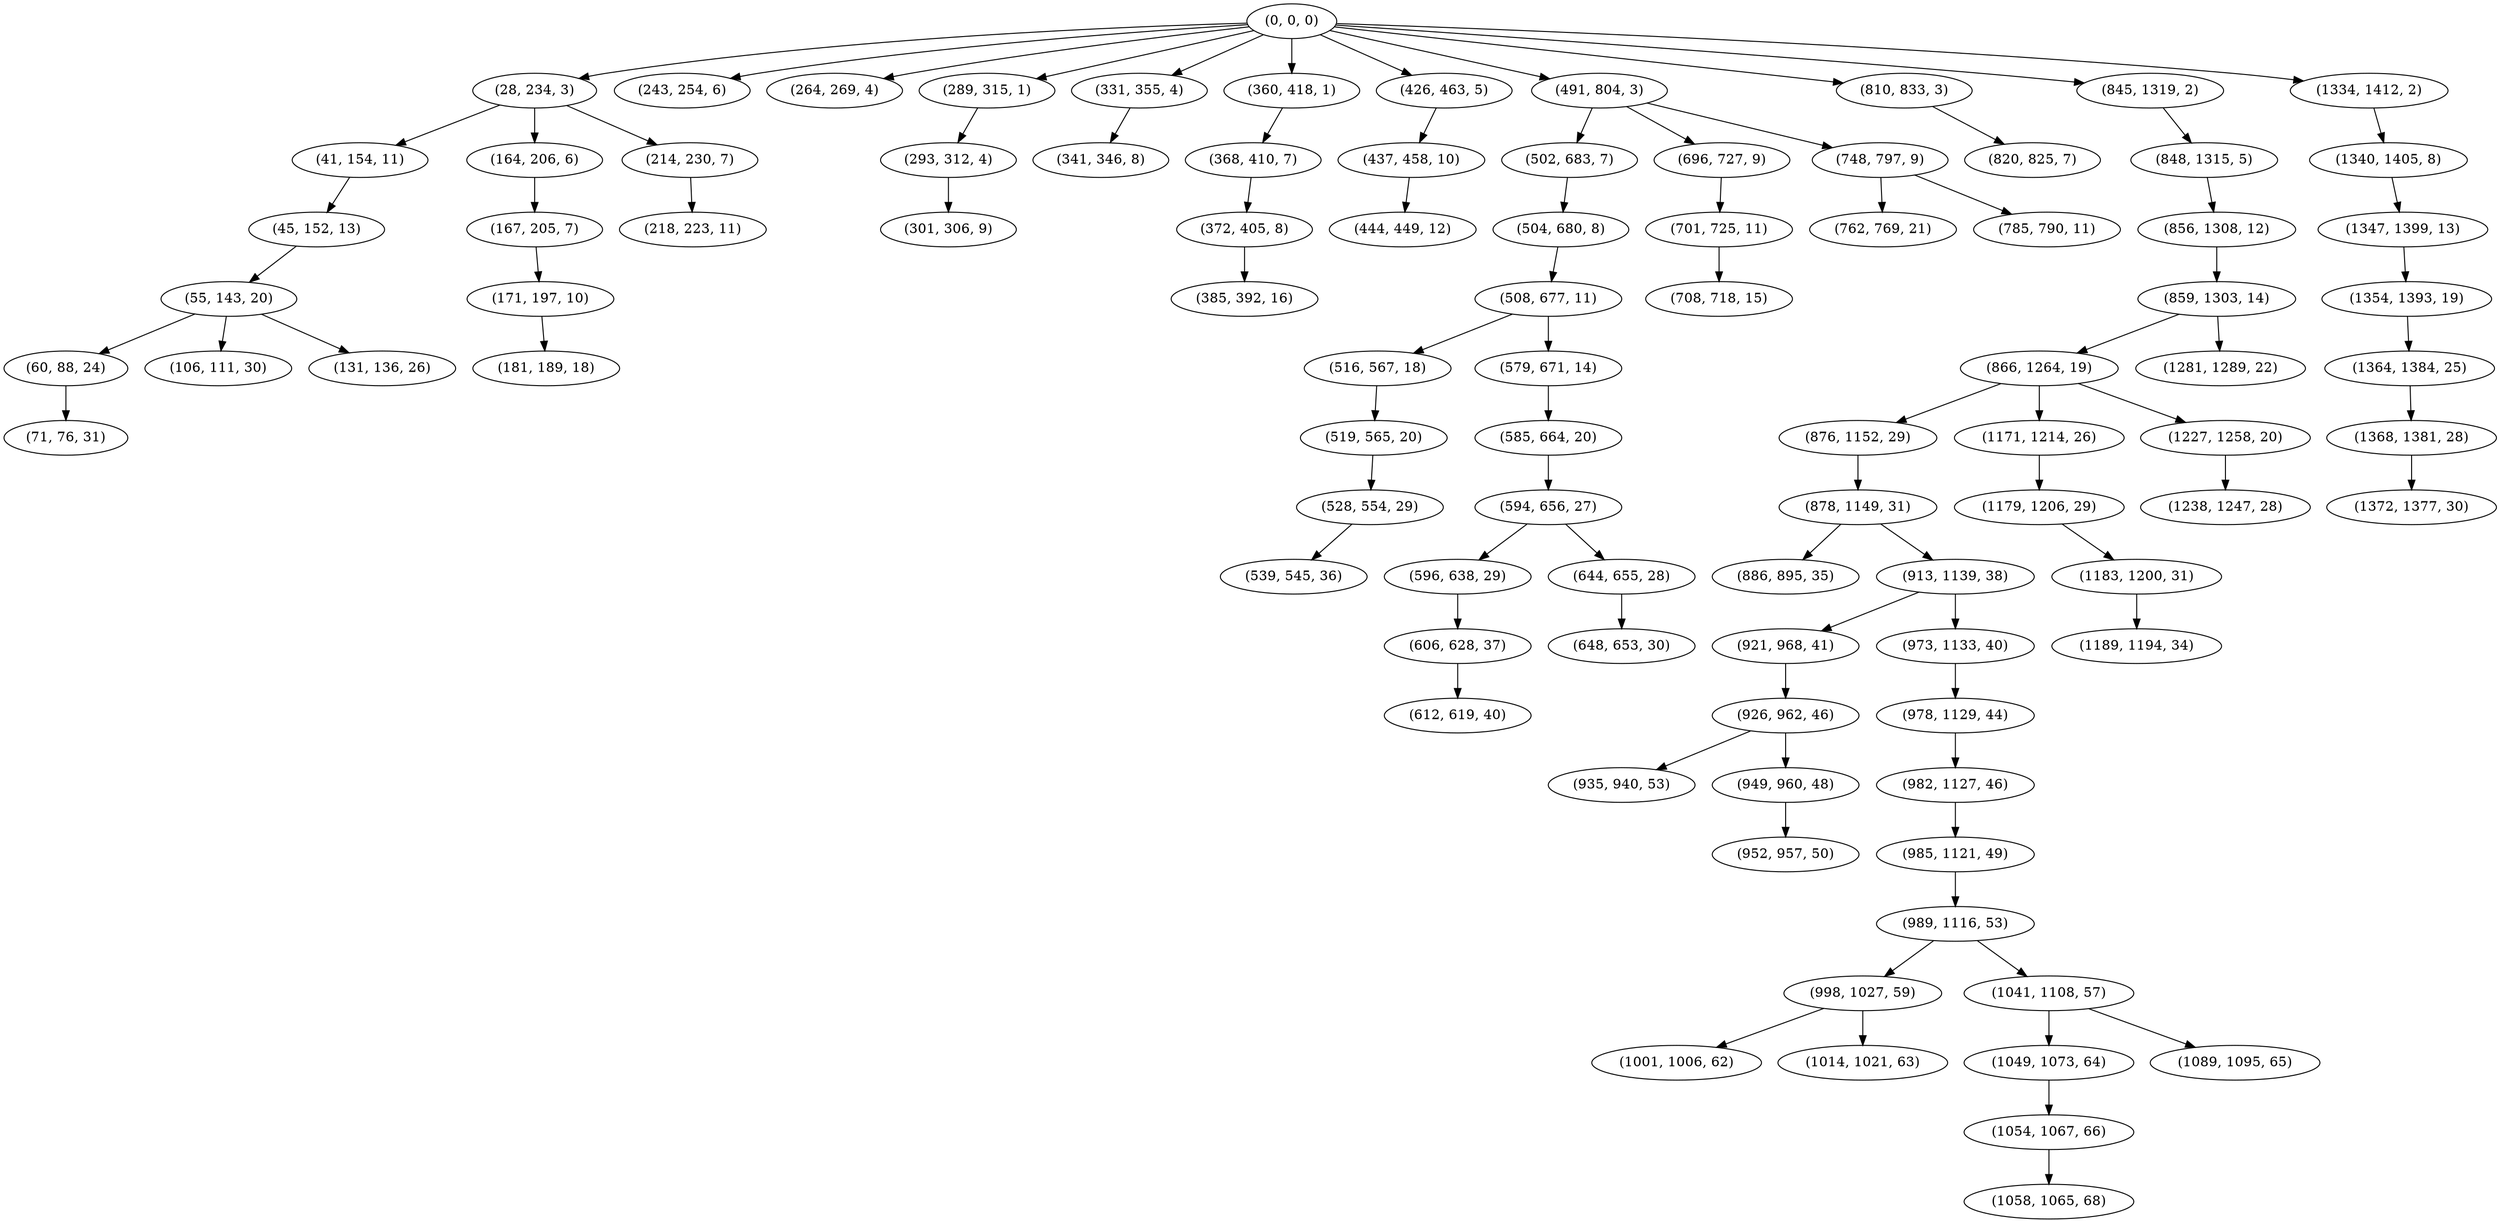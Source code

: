 digraph tree {
    "(0, 0, 0)";
    "(28, 234, 3)";
    "(41, 154, 11)";
    "(45, 152, 13)";
    "(55, 143, 20)";
    "(60, 88, 24)";
    "(71, 76, 31)";
    "(106, 111, 30)";
    "(131, 136, 26)";
    "(164, 206, 6)";
    "(167, 205, 7)";
    "(171, 197, 10)";
    "(181, 189, 18)";
    "(214, 230, 7)";
    "(218, 223, 11)";
    "(243, 254, 6)";
    "(264, 269, 4)";
    "(289, 315, 1)";
    "(293, 312, 4)";
    "(301, 306, 9)";
    "(331, 355, 4)";
    "(341, 346, 8)";
    "(360, 418, 1)";
    "(368, 410, 7)";
    "(372, 405, 8)";
    "(385, 392, 16)";
    "(426, 463, 5)";
    "(437, 458, 10)";
    "(444, 449, 12)";
    "(491, 804, 3)";
    "(502, 683, 7)";
    "(504, 680, 8)";
    "(508, 677, 11)";
    "(516, 567, 18)";
    "(519, 565, 20)";
    "(528, 554, 29)";
    "(539, 545, 36)";
    "(579, 671, 14)";
    "(585, 664, 20)";
    "(594, 656, 27)";
    "(596, 638, 29)";
    "(606, 628, 37)";
    "(612, 619, 40)";
    "(644, 655, 28)";
    "(648, 653, 30)";
    "(696, 727, 9)";
    "(701, 725, 11)";
    "(708, 718, 15)";
    "(748, 797, 9)";
    "(762, 769, 21)";
    "(785, 790, 11)";
    "(810, 833, 3)";
    "(820, 825, 7)";
    "(845, 1319, 2)";
    "(848, 1315, 5)";
    "(856, 1308, 12)";
    "(859, 1303, 14)";
    "(866, 1264, 19)";
    "(876, 1152, 29)";
    "(878, 1149, 31)";
    "(886, 895, 35)";
    "(913, 1139, 38)";
    "(921, 968, 41)";
    "(926, 962, 46)";
    "(935, 940, 53)";
    "(949, 960, 48)";
    "(952, 957, 50)";
    "(973, 1133, 40)";
    "(978, 1129, 44)";
    "(982, 1127, 46)";
    "(985, 1121, 49)";
    "(989, 1116, 53)";
    "(998, 1027, 59)";
    "(1001, 1006, 62)";
    "(1014, 1021, 63)";
    "(1041, 1108, 57)";
    "(1049, 1073, 64)";
    "(1054, 1067, 66)";
    "(1058, 1065, 68)";
    "(1089, 1095, 65)";
    "(1171, 1214, 26)";
    "(1179, 1206, 29)";
    "(1183, 1200, 31)";
    "(1189, 1194, 34)";
    "(1227, 1258, 20)";
    "(1238, 1247, 28)";
    "(1281, 1289, 22)";
    "(1334, 1412, 2)";
    "(1340, 1405, 8)";
    "(1347, 1399, 13)";
    "(1354, 1393, 19)";
    "(1364, 1384, 25)";
    "(1368, 1381, 28)";
    "(1372, 1377, 30)";
    "(0, 0, 0)" -> "(28, 234, 3)";
    "(0, 0, 0)" -> "(243, 254, 6)";
    "(0, 0, 0)" -> "(264, 269, 4)";
    "(0, 0, 0)" -> "(289, 315, 1)";
    "(0, 0, 0)" -> "(331, 355, 4)";
    "(0, 0, 0)" -> "(360, 418, 1)";
    "(0, 0, 0)" -> "(426, 463, 5)";
    "(0, 0, 0)" -> "(491, 804, 3)";
    "(0, 0, 0)" -> "(810, 833, 3)";
    "(0, 0, 0)" -> "(845, 1319, 2)";
    "(0, 0, 0)" -> "(1334, 1412, 2)";
    "(28, 234, 3)" -> "(41, 154, 11)";
    "(28, 234, 3)" -> "(164, 206, 6)";
    "(28, 234, 3)" -> "(214, 230, 7)";
    "(41, 154, 11)" -> "(45, 152, 13)";
    "(45, 152, 13)" -> "(55, 143, 20)";
    "(55, 143, 20)" -> "(60, 88, 24)";
    "(55, 143, 20)" -> "(106, 111, 30)";
    "(55, 143, 20)" -> "(131, 136, 26)";
    "(60, 88, 24)" -> "(71, 76, 31)";
    "(164, 206, 6)" -> "(167, 205, 7)";
    "(167, 205, 7)" -> "(171, 197, 10)";
    "(171, 197, 10)" -> "(181, 189, 18)";
    "(214, 230, 7)" -> "(218, 223, 11)";
    "(289, 315, 1)" -> "(293, 312, 4)";
    "(293, 312, 4)" -> "(301, 306, 9)";
    "(331, 355, 4)" -> "(341, 346, 8)";
    "(360, 418, 1)" -> "(368, 410, 7)";
    "(368, 410, 7)" -> "(372, 405, 8)";
    "(372, 405, 8)" -> "(385, 392, 16)";
    "(426, 463, 5)" -> "(437, 458, 10)";
    "(437, 458, 10)" -> "(444, 449, 12)";
    "(491, 804, 3)" -> "(502, 683, 7)";
    "(491, 804, 3)" -> "(696, 727, 9)";
    "(491, 804, 3)" -> "(748, 797, 9)";
    "(502, 683, 7)" -> "(504, 680, 8)";
    "(504, 680, 8)" -> "(508, 677, 11)";
    "(508, 677, 11)" -> "(516, 567, 18)";
    "(508, 677, 11)" -> "(579, 671, 14)";
    "(516, 567, 18)" -> "(519, 565, 20)";
    "(519, 565, 20)" -> "(528, 554, 29)";
    "(528, 554, 29)" -> "(539, 545, 36)";
    "(579, 671, 14)" -> "(585, 664, 20)";
    "(585, 664, 20)" -> "(594, 656, 27)";
    "(594, 656, 27)" -> "(596, 638, 29)";
    "(594, 656, 27)" -> "(644, 655, 28)";
    "(596, 638, 29)" -> "(606, 628, 37)";
    "(606, 628, 37)" -> "(612, 619, 40)";
    "(644, 655, 28)" -> "(648, 653, 30)";
    "(696, 727, 9)" -> "(701, 725, 11)";
    "(701, 725, 11)" -> "(708, 718, 15)";
    "(748, 797, 9)" -> "(762, 769, 21)";
    "(748, 797, 9)" -> "(785, 790, 11)";
    "(810, 833, 3)" -> "(820, 825, 7)";
    "(845, 1319, 2)" -> "(848, 1315, 5)";
    "(848, 1315, 5)" -> "(856, 1308, 12)";
    "(856, 1308, 12)" -> "(859, 1303, 14)";
    "(859, 1303, 14)" -> "(866, 1264, 19)";
    "(859, 1303, 14)" -> "(1281, 1289, 22)";
    "(866, 1264, 19)" -> "(876, 1152, 29)";
    "(866, 1264, 19)" -> "(1171, 1214, 26)";
    "(866, 1264, 19)" -> "(1227, 1258, 20)";
    "(876, 1152, 29)" -> "(878, 1149, 31)";
    "(878, 1149, 31)" -> "(886, 895, 35)";
    "(878, 1149, 31)" -> "(913, 1139, 38)";
    "(913, 1139, 38)" -> "(921, 968, 41)";
    "(913, 1139, 38)" -> "(973, 1133, 40)";
    "(921, 968, 41)" -> "(926, 962, 46)";
    "(926, 962, 46)" -> "(935, 940, 53)";
    "(926, 962, 46)" -> "(949, 960, 48)";
    "(949, 960, 48)" -> "(952, 957, 50)";
    "(973, 1133, 40)" -> "(978, 1129, 44)";
    "(978, 1129, 44)" -> "(982, 1127, 46)";
    "(982, 1127, 46)" -> "(985, 1121, 49)";
    "(985, 1121, 49)" -> "(989, 1116, 53)";
    "(989, 1116, 53)" -> "(998, 1027, 59)";
    "(989, 1116, 53)" -> "(1041, 1108, 57)";
    "(998, 1027, 59)" -> "(1001, 1006, 62)";
    "(998, 1027, 59)" -> "(1014, 1021, 63)";
    "(1041, 1108, 57)" -> "(1049, 1073, 64)";
    "(1041, 1108, 57)" -> "(1089, 1095, 65)";
    "(1049, 1073, 64)" -> "(1054, 1067, 66)";
    "(1054, 1067, 66)" -> "(1058, 1065, 68)";
    "(1171, 1214, 26)" -> "(1179, 1206, 29)";
    "(1179, 1206, 29)" -> "(1183, 1200, 31)";
    "(1183, 1200, 31)" -> "(1189, 1194, 34)";
    "(1227, 1258, 20)" -> "(1238, 1247, 28)";
    "(1334, 1412, 2)" -> "(1340, 1405, 8)";
    "(1340, 1405, 8)" -> "(1347, 1399, 13)";
    "(1347, 1399, 13)" -> "(1354, 1393, 19)";
    "(1354, 1393, 19)" -> "(1364, 1384, 25)";
    "(1364, 1384, 25)" -> "(1368, 1381, 28)";
    "(1368, 1381, 28)" -> "(1372, 1377, 30)";
}
